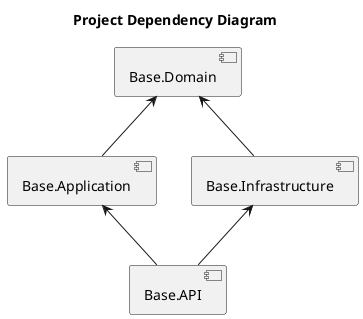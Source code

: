 @startuml
title Project Dependency Diagram

' Define components (e.g., projects, libraries, etc.)
component "Base.API" as BaseAPI
component "Base.Application" as BaseApplication
component "Base.Domain" as BaseDomain
component "Base.Infrastructure" as BaseInfrastructure


' Define relationships
BaseDomain <-- BaseApplication
BaseDomain <-- BaseInfrastructure

BaseInfrastructure <-- BaseAPI
BaseApplication <-- BaseAPI
@enduml